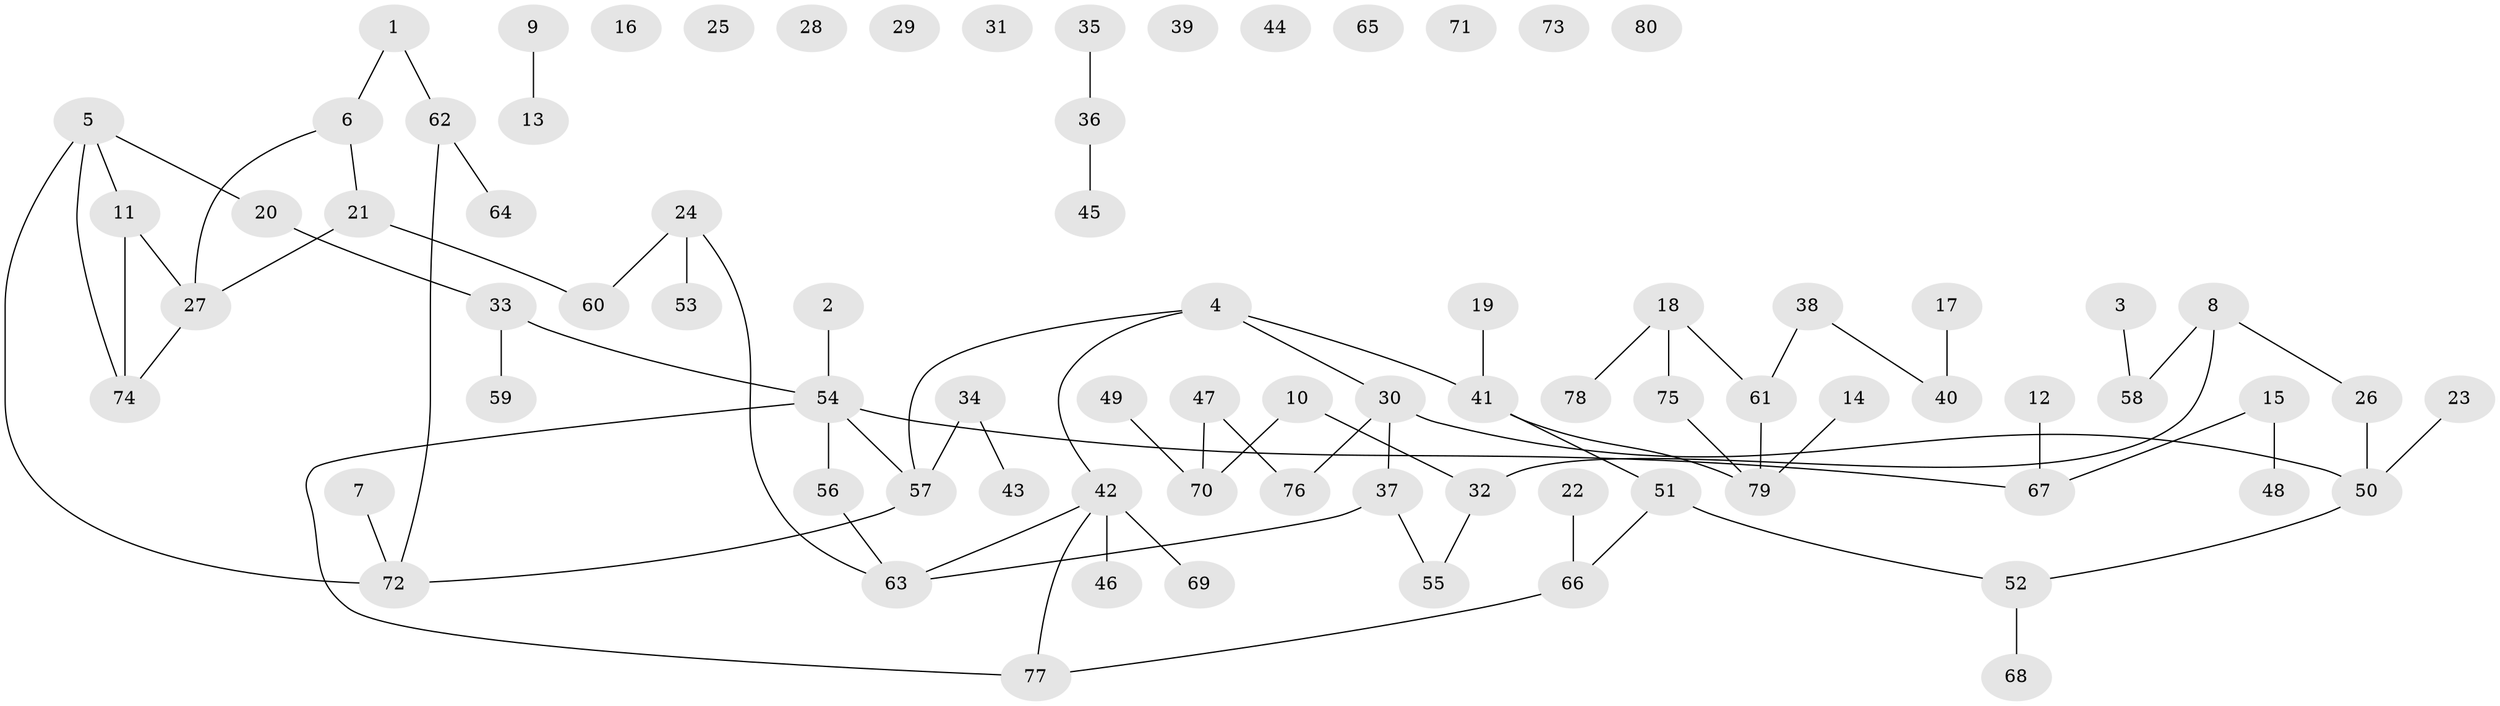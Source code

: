 // coarse degree distribution, {1: 0.21875, 0: 0.40625, 2: 0.1875, 4: 0.09375, 3: 0.03125, 5: 0.0625}
// Generated by graph-tools (version 1.1) at 2025/43/03/04/25 21:43:36]
// undirected, 80 vertices, 80 edges
graph export_dot {
graph [start="1"]
  node [color=gray90,style=filled];
  1;
  2;
  3;
  4;
  5;
  6;
  7;
  8;
  9;
  10;
  11;
  12;
  13;
  14;
  15;
  16;
  17;
  18;
  19;
  20;
  21;
  22;
  23;
  24;
  25;
  26;
  27;
  28;
  29;
  30;
  31;
  32;
  33;
  34;
  35;
  36;
  37;
  38;
  39;
  40;
  41;
  42;
  43;
  44;
  45;
  46;
  47;
  48;
  49;
  50;
  51;
  52;
  53;
  54;
  55;
  56;
  57;
  58;
  59;
  60;
  61;
  62;
  63;
  64;
  65;
  66;
  67;
  68;
  69;
  70;
  71;
  72;
  73;
  74;
  75;
  76;
  77;
  78;
  79;
  80;
  1 -- 6;
  1 -- 62;
  2 -- 54;
  3 -- 58;
  4 -- 30;
  4 -- 41;
  4 -- 42;
  4 -- 57;
  5 -- 11;
  5 -- 20;
  5 -- 72;
  5 -- 74;
  6 -- 21;
  6 -- 27;
  7 -- 72;
  8 -- 26;
  8 -- 32;
  8 -- 58;
  9 -- 13;
  10 -- 32;
  10 -- 70;
  11 -- 27;
  11 -- 74;
  12 -- 67;
  14 -- 79;
  15 -- 48;
  15 -- 67;
  17 -- 40;
  18 -- 61;
  18 -- 75;
  18 -- 78;
  19 -- 41;
  20 -- 33;
  21 -- 27;
  21 -- 60;
  22 -- 66;
  23 -- 50;
  24 -- 53;
  24 -- 60;
  24 -- 63;
  26 -- 50;
  27 -- 74;
  30 -- 37;
  30 -- 50;
  30 -- 76;
  32 -- 55;
  33 -- 54;
  33 -- 59;
  34 -- 43;
  34 -- 57;
  35 -- 36;
  36 -- 45;
  37 -- 55;
  37 -- 63;
  38 -- 40;
  38 -- 61;
  41 -- 51;
  41 -- 79;
  42 -- 46;
  42 -- 63;
  42 -- 69;
  42 -- 77;
  47 -- 70;
  47 -- 76;
  49 -- 70;
  50 -- 52;
  51 -- 52;
  51 -- 66;
  52 -- 68;
  54 -- 56;
  54 -- 57;
  54 -- 67;
  54 -- 77;
  56 -- 63;
  57 -- 72;
  61 -- 79;
  62 -- 64;
  62 -- 72;
  66 -- 77;
  75 -- 79;
}
